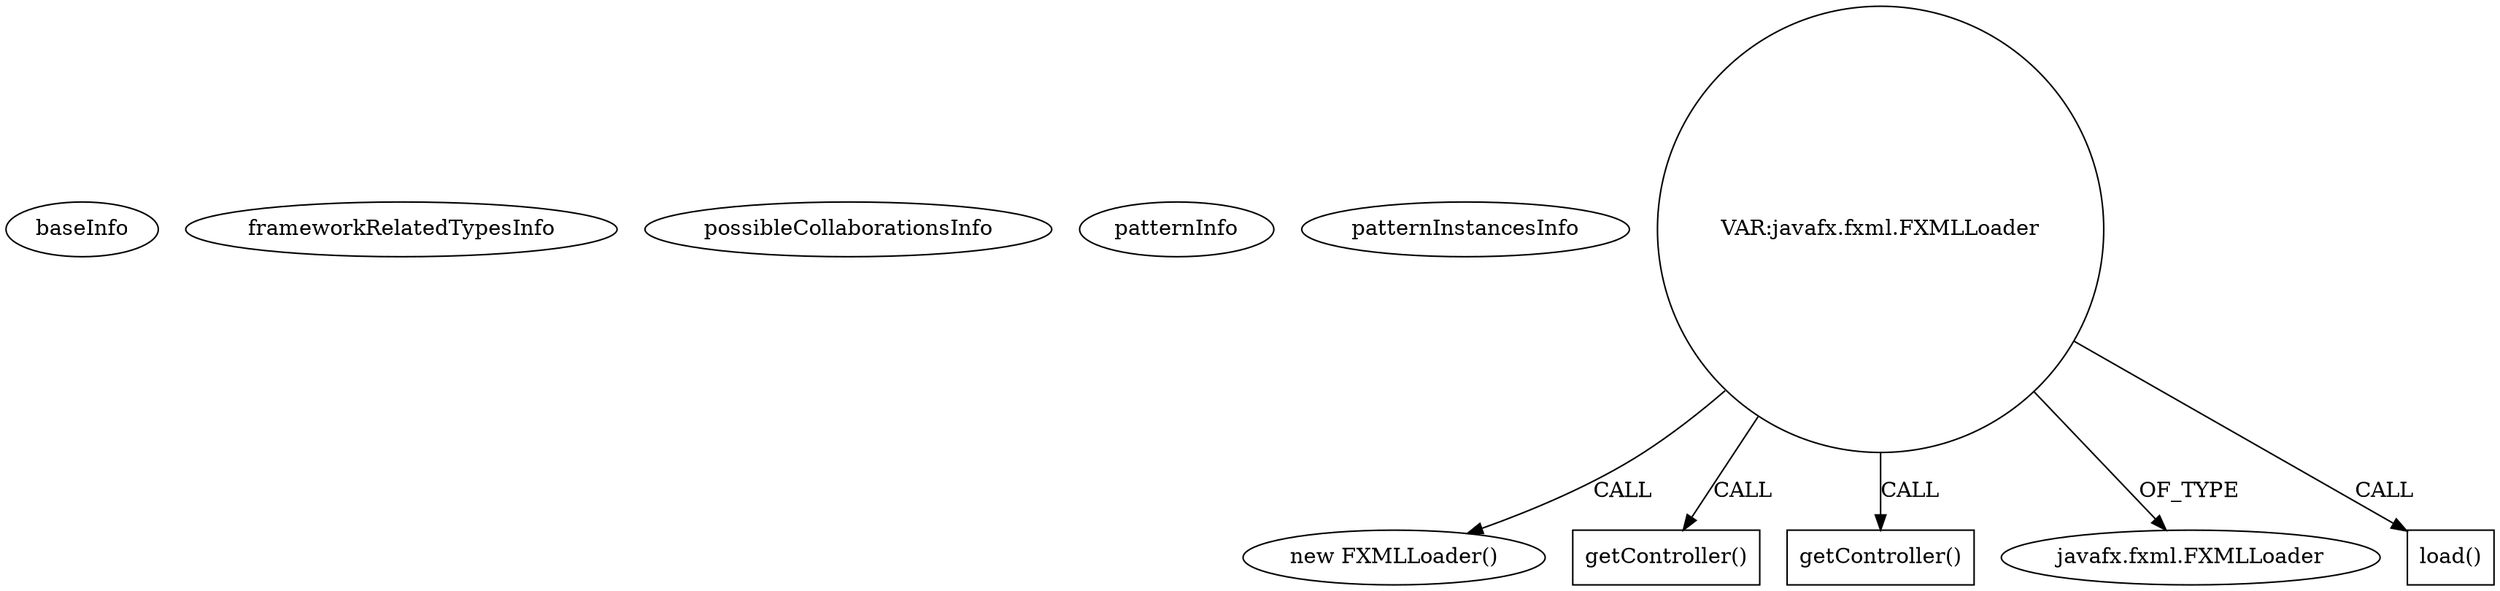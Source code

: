 digraph {
baseInfo[graphId=1179,category="pattern",isAnonymous=false,possibleRelation=false]
frameworkRelatedTypesInfo[]
possibleCollaborationsInfo[]
patternInfo[frequency=2.0,patternRootClient=null]
patternInstancesInfo[0="diogocs1-FPessoais~/diogocs1-FPessoais/FPessoais-master/FinancasPessoais/src/app/controllers/HomeController.java~HomeController~2490",1="hock323-eventManager~/hock323-eventManager/EventManager-master/src/eventManager/controller/DesktopController.java~DesktopController~2943"]
134[label="new FXMLLoader()",vertexType="CONSTRUCTOR_CALL",isFrameworkType=false]
135[label="VAR:javafx.fxml.FXMLLoader",vertexType="VARIABLE_EXPRESION",isFrameworkType=false,shape=circle]
395[label="getController()",vertexType="INSIDE_CALL",isFrameworkType=false,shape=box]
140[label="getController()",vertexType="INSIDE_CALL",isFrameworkType=false,shape=box]
136[label="javafx.fxml.FXMLLoader",vertexType="FRAMEWORK_CLASS_TYPE",isFrameworkType=false]
171[label="load()",vertexType="INSIDE_CALL",isFrameworkType=false,shape=box]
135->134[label="CALL"]
135->171[label="CALL"]
135->395[label="CALL"]
135->136[label="OF_TYPE"]
135->140[label="CALL"]
}
